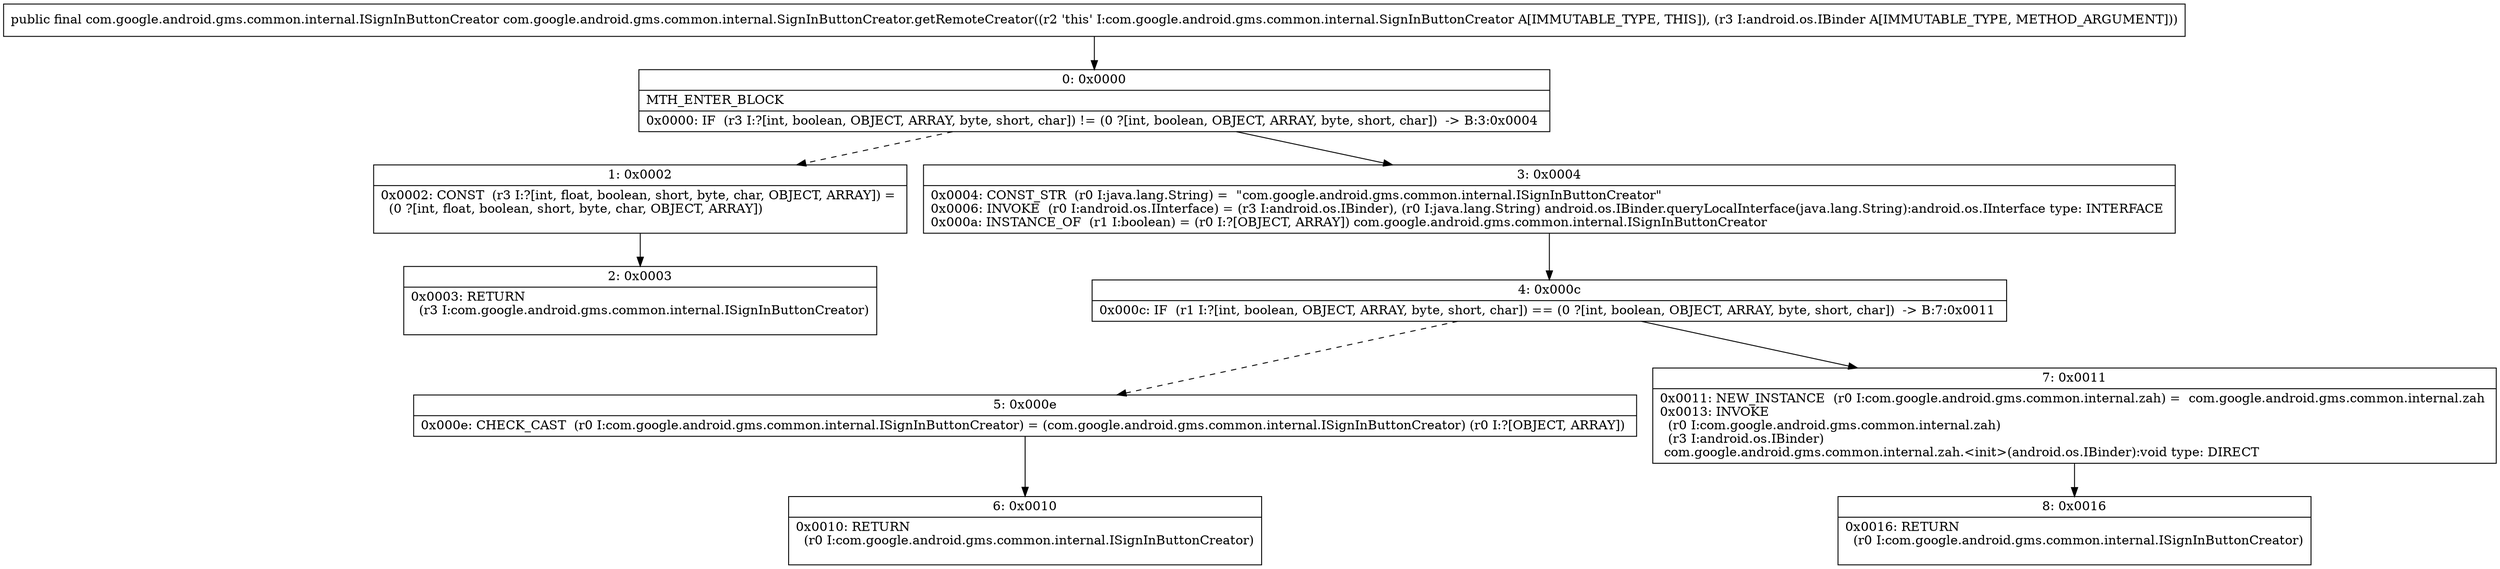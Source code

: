 digraph "CFG forcom.google.android.gms.common.internal.SignInButtonCreator.getRemoteCreator(Landroid\/os\/IBinder;)Lcom\/google\/android\/gms\/common\/internal\/ISignInButtonCreator;" {
Node_0 [shape=record,label="{0\:\ 0x0000|MTH_ENTER_BLOCK\l|0x0000: IF  (r3 I:?[int, boolean, OBJECT, ARRAY, byte, short, char]) != (0 ?[int, boolean, OBJECT, ARRAY, byte, short, char])  \-\> B:3:0x0004 \l}"];
Node_1 [shape=record,label="{1\:\ 0x0002|0x0002: CONST  (r3 I:?[int, float, boolean, short, byte, char, OBJECT, ARRAY]) = \l  (0 ?[int, float, boolean, short, byte, char, OBJECT, ARRAY])\l \l}"];
Node_2 [shape=record,label="{2\:\ 0x0003|0x0003: RETURN  \l  (r3 I:com.google.android.gms.common.internal.ISignInButtonCreator)\l \l}"];
Node_3 [shape=record,label="{3\:\ 0x0004|0x0004: CONST_STR  (r0 I:java.lang.String) =  \"com.google.android.gms.common.internal.ISignInButtonCreator\" \l0x0006: INVOKE  (r0 I:android.os.IInterface) = (r3 I:android.os.IBinder), (r0 I:java.lang.String) android.os.IBinder.queryLocalInterface(java.lang.String):android.os.IInterface type: INTERFACE \l0x000a: INSTANCE_OF  (r1 I:boolean) = (r0 I:?[OBJECT, ARRAY]) com.google.android.gms.common.internal.ISignInButtonCreator \l}"];
Node_4 [shape=record,label="{4\:\ 0x000c|0x000c: IF  (r1 I:?[int, boolean, OBJECT, ARRAY, byte, short, char]) == (0 ?[int, boolean, OBJECT, ARRAY, byte, short, char])  \-\> B:7:0x0011 \l}"];
Node_5 [shape=record,label="{5\:\ 0x000e|0x000e: CHECK_CAST  (r0 I:com.google.android.gms.common.internal.ISignInButtonCreator) = (com.google.android.gms.common.internal.ISignInButtonCreator) (r0 I:?[OBJECT, ARRAY]) \l}"];
Node_6 [shape=record,label="{6\:\ 0x0010|0x0010: RETURN  \l  (r0 I:com.google.android.gms.common.internal.ISignInButtonCreator)\l \l}"];
Node_7 [shape=record,label="{7\:\ 0x0011|0x0011: NEW_INSTANCE  (r0 I:com.google.android.gms.common.internal.zah) =  com.google.android.gms.common.internal.zah \l0x0013: INVOKE  \l  (r0 I:com.google.android.gms.common.internal.zah)\l  (r3 I:android.os.IBinder)\l com.google.android.gms.common.internal.zah.\<init\>(android.os.IBinder):void type: DIRECT \l}"];
Node_8 [shape=record,label="{8\:\ 0x0016|0x0016: RETURN  \l  (r0 I:com.google.android.gms.common.internal.ISignInButtonCreator)\l \l}"];
MethodNode[shape=record,label="{public final com.google.android.gms.common.internal.ISignInButtonCreator com.google.android.gms.common.internal.SignInButtonCreator.getRemoteCreator((r2 'this' I:com.google.android.gms.common.internal.SignInButtonCreator A[IMMUTABLE_TYPE, THIS]), (r3 I:android.os.IBinder A[IMMUTABLE_TYPE, METHOD_ARGUMENT])) }"];
MethodNode -> Node_0;
Node_0 -> Node_1[style=dashed];
Node_0 -> Node_3;
Node_1 -> Node_2;
Node_3 -> Node_4;
Node_4 -> Node_5[style=dashed];
Node_4 -> Node_7;
Node_5 -> Node_6;
Node_7 -> Node_8;
}

